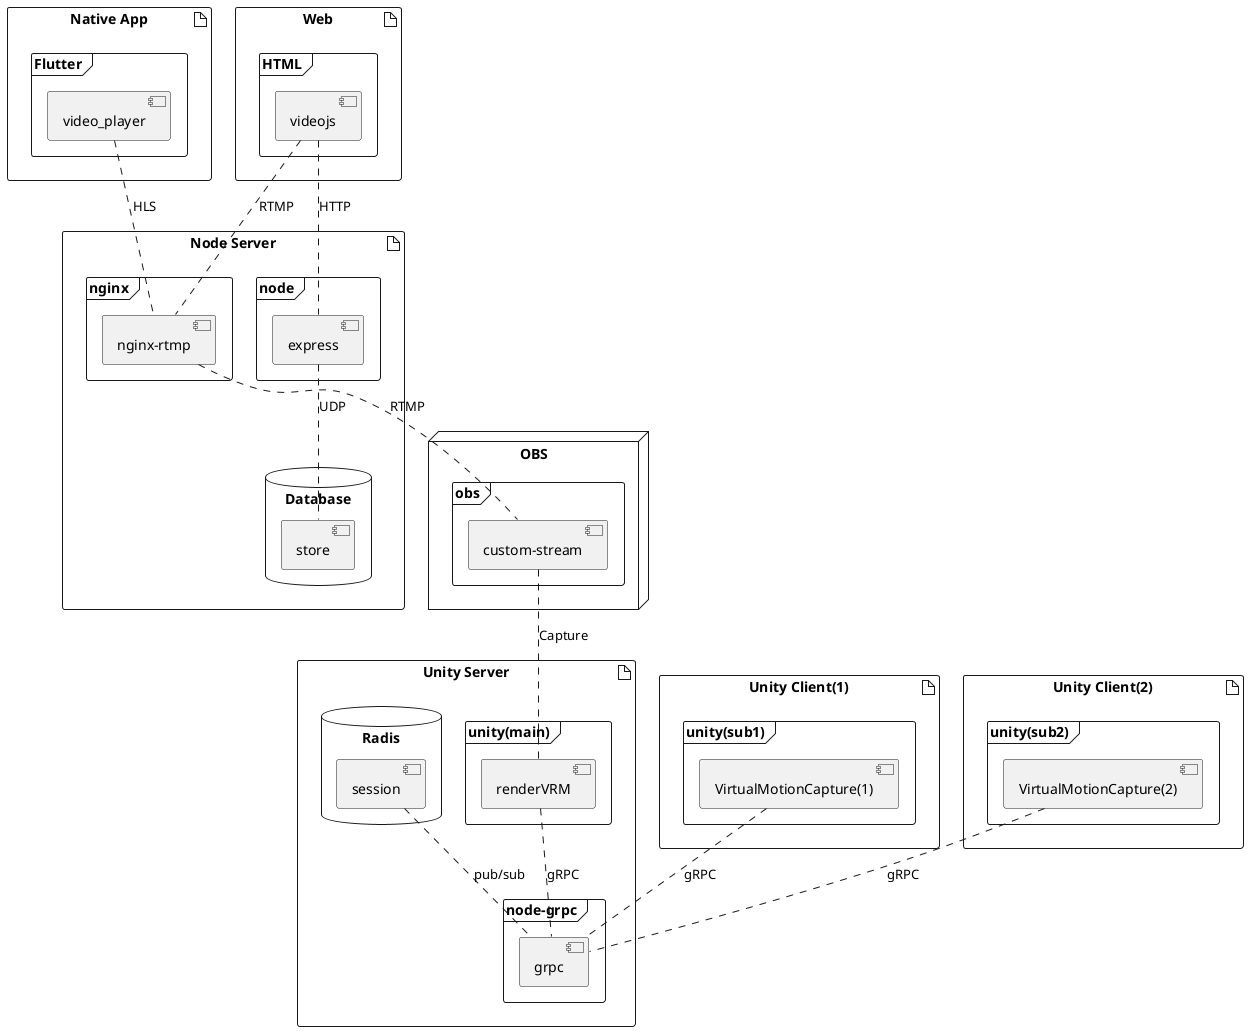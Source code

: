 @startuml

artifact "   Native App   " {
	frame "Flutter " {
		[video_player]
	}
}

artifact "   Web   " {
	frame "HTML " {
		[videojs]
	}
}

artifact "   Node Server   " {
	frame "nginx " {
		[nginx-rtmp]
	}
	frame "node " {
		[express]
	}
	database " Database " {
		[store]
	}
}

node "        OBS        " {
	frame "obs " {
		[custom-stream]
	}
}

artifact "   Unity Server   " {
	frame "node-grpc " {
		[grpc]
	}
	frame "unity(main) " {
		[renderVRM]
	}
	database "Radis" {
		[session]
	}
}

artifact "   Unity Client(1)   " {
	frame "unity(sub1) " {
		[VirtualMotionCapture(1)]
	}
}

artifact "   Unity Client(2)   " {
	frame "unity(sub2) " {
		[VirtualMotionCapture(2)]
	}
}

[video_player] .. [nginx-rtmp] : HLS
[videojs] .. [nginx-rtmp] : RTMP
[videojs] .. [express] : HTTP
[express] .. [store] : UDP
[nginx-rtmp] .. [custom-stream] : RTMP
[custom-stream] .. [renderVRM] : Capture
[renderVRM] .. [grpc] : gRPC
[session] .. [grpc] : pub/sub
[VirtualMotionCapture(1)] .. [grpc] : gRPC
[VirtualMotionCapture(2)] .. [grpc] : gRPC

@enduml